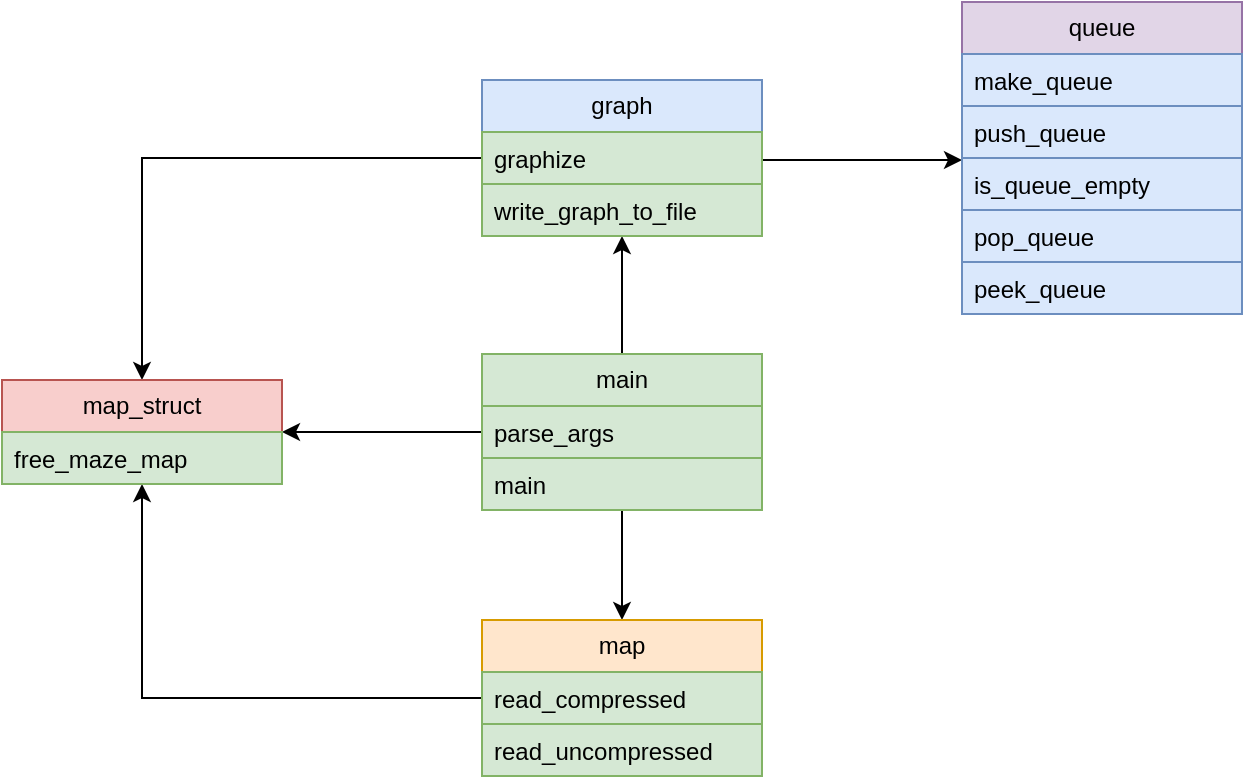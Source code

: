 <mxfile version="24.1.0" type="github">
  <diagram name="Page-1" id="SOo60Iqe1Zw0-eTCr6of">
    <mxGraphModel dx="880" dy="468" grid="1" gridSize="10" guides="1" tooltips="1" connect="1" arrows="1" fold="1" page="1" pageScale="1" pageWidth="850" pageHeight="1100" math="0" shadow="0">
      <root>
        <mxCell id="0" />
        <mxCell id="1" parent="0" />
        <mxCell id="Djxpt53asMNzdbof1tWZ-9" style="edgeStyle=orthogonalEdgeStyle;rounded=0;orthogonalLoop=1;jettySize=auto;html=1;" parent="1" source="Djxpt53asMNzdbof1tWZ-1" target="Djxpt53asMNzdbof1tWZ-5" edge="1">
          <mxGeometry relative="1" as="geometry" />
        </mxCell>
        <mxCell id="Djxpt53asMNzdbof1tWZ-14" style="edgeStyle=orthogonalEdgeStyle;rounded=0;orthogonalLoop=1;jettySize=auto;html=1;" parent="1" source="Djxpt53asMNzdbof1tWZ-1" target="Djxpt53asMNzdbof1tWZ-10" edge="1">
          <mxGeometry relative="1" as="geometry" />
        </mxCell>
        <mxCell id="3aC9BmxPm3PLezak_DUH-6" style="edgeStyle=orthogonalEdgeStyle;rounded=0;orthogonalLoop=1;jettySize=auto;html=1;" edge="1" parent="1" source="Djxpt53asMNzdbof1tWZ-1" target="3aC9BmxPm3PLezak_DUH-1">
          <mxGeometry relative="1" as="geometry" />
        </mxCell>
        <mxCell id="Djxpt53asMNzdbof1tWZ-1" value="main" style="swimlane;fontStyle=0;childLayout=stackLayout;horizontal=1;startSize=26;fillColor=#d5e8d4;horizontalStack=0;resizeParent=1;resizeParentMax=0;resizeLast=0;collapsible=1;marginBottom=0;whiteSpace=wrap;html=1;strokeColor=#82b366;" parent="1" vertex="1">
          <mxGeometry x="350" y="227" width="140" height="78" as="geometry" />
        </mxCell>
        <mxCell id="Djxpt53asMNzdbof1tWZ-32" value="parse_args" style="text;strokeColor=#82b366;fillColor=#d5e8d4;align=left;verticalAlign=top;spacingLeft=4;spacingRight=4;overflow=hidden;rotatable=0;points=[[0,0.5],[1,0.5]];portConstraint=eastwest;whiteSpace=wrap;html=1;" parent="Djxpt53asMNzdbof1tWZ-1" vertex="1">
          <mxGeometry y="26" width="140" height="26" as="geometry" />
        </mxCell>
        <mxCell id="Djxpt53asMNzdbof1tWZ-2" value="main" style="text;strokeColor=#82b366;fillColor=#d5e8d4;align=left;verticalAlign=top;spacingLeft=4;spacingRight=4;overflow=hidden;rotatable=0;points=[[0,0.5],[1,0.5]];portConstraint=eastwest;whiteSpace=wrap;html=1;" parent="Djxpt53asMNzdbof1tWZ-1" vertex="1">
          <mxGeometry y="52" width="140" height="26" as="geometry" />
        </mxCell>
        <mxCell id="3aC9BmxPm3PLezak_DUH-5" style="edgeStyle=orthogonalEdgeStyle;rounded=0;orthogonalLoop=1;jettySize=auto;html=1;" edge="1" parent="1" source="Djxpt53asMNzdbof1tWZ-5" target="3aC9BmxPm3PLezak_DUH-1">
          <mxGeometry relative="1" as="geometry" />
        </mxCell>
        <mxCell id="Djxpt53asMNzdbof1tWZ-5" value="map" style="swimlane;fontStyle=0;childLayout=stackLayout;horizontal=1;startSize=26;fillColor=#ffe6cc;horizontalStack=0;resizeParent=1;resizeParentMax=0;resizeLast=0;collapsible=1;marginBottom=0;whiteSpace=wrap;html=1;strokeColor=#d79b00;" parent="1" vertex="1">
          <mxGeometry x="350" y="360" width="140" height="78" as="geometry" />
        </mxCell>
        <mxCell id="rmn1G_Fwve4PyZVsrzP1-1" value="read_compressed&lt;div&gt;&lt;br&gt;&lt;/div&gt;" style="text;strokeColor=#82b366;fillColor=#d5e8d4;align=left;verticalAlign=top;spacingLeft=4;spacingRight=4;overflow=hidden;rotatable=0;points=[[0,0.5],[1,0.5]];portConstraint=eastwest;whiteSpace=wrap;html=1;" parent="Djxpt53asMNzdbof1tWZ-5" vertex="1">
          <mxGeometry y="26" width="140" height="26" as="geometry" />
        </mxCell>
        <mxCell id="Djxpt53asMNzdbof1tWZ-6" value="read_uncompressed" style="text;strokeColor=#82b366;fillColor=#d5e8d4;align=left;verticalAlign=top;spacingLeft=4;spacingRight=4;overflow=hidden;rotatable=0;points=[[0,0.5],[1,0.5]];portConstraint=eastwest;whiteSpace=wrap;html=1;" parent="Djxpt53asMNzdbof1tWZ-5" vertex="1">
          <mxGeometry y="52" width="140" height="26" as="geometry" />
        </mxCell>
        <mxCell id="Djxpt53asMNzdbof1tWZ-22" style="edgeStyle=orthogonalEdgeStyle;rounded=0;orthogonalLoop=1;jettySize=auto;html=1;" parent="1" source="Djxpt53asMNzdbof1tWZ-10" target="Djxpt53asMNzdbof1tWZ-16" edge="1">
          <mxGeometry relative="1" as="geometry">
            <Array as="points">
              <mxPoint x="550" y="130" />
              <mxPoint x="550" y="130" />
            </Array>
          </mxGeometry>
        </mxCell>
        <mxCell id="3aC9BmxPm3PLezak_DUH-7" style="edgeStyle=orthogonalEdgeStyle;rounded=0;orthogonalLoop=1;jettySize=auto;html=1;" edge="1" parent="1" source="Djxpt53asMNzdbof1tWZ-10" target="3aC9BmxPm3PLezak_DUH-1">
          <mxGeometry relative="1" as="geometry" />
        </mxCell>
        <mxCell id="Djxpt53asMNzdbof1tWZ-10" value="graph" style="swimlane;fontStyle=0;childLayout=stackLayout;horizontal=1;startSize=26;fillColor=#dae8fc;horizontalStack=0;resizeParent=1;resizeParentMax=0;resizeLast=0;collapsible=1;marginBottom=0;whiteSpace=wrap;html=1;strokeColor=#6c8ebf;" parent="1" vertex="1">
          <mxGeometry x="350" y="90" width="140" height="78" as="geometry" />
        </mxCell>
        <mxCell id="Djxpt53asMNzdbof1tWZ-12" value="graphize" style="text;strokeColor=#82b366;fillColor=#d5e8d4;align=left;verticalAlign=top;spacingLeft=4;spacingRight=4;overflow=hidden;rotatable=0;points=[[0,0.5],[1,0.5]];portConstraint=eastwest;whiteSpace=wrap;html=1;" parent="Djxpt53asMNzdbof1tWZ-10" vertex="1">
          <mxGeometry y="26" width="140" height="26" as="geometry" />
        </mxCell>
        <mxCell id="Djxpt53asMNzdbof1tWZ-7" value="write_graph_to_file" style="text;strokeColor=#82b366;fillColor=#d5e8d4;align=left;verticalAlign=top;spacingLeft=4;spacingRight=4;overflow=hidden;rotatable=0;points=[[0,0.5],[1,0.5]];portConstraint=eastwest;whiteSpace=wrap;html=1;" parent="Djxpt53asMNzdbof1tWZ-10" vertex="1">
          <mxGeometry y="52" width="140" height="26" as="geometry" />
        </mxCell>
        <mxCell id="Djxpt53asMNzdbof1tWZ-16" value="queue" style="swimlane;fontStyle=0;childLayout=stackLayout;horizontal=1;startSize=26;fillColor=#e1d5e7;horizontalStack=0;resizeParent=1;resizeParentMax=0;resizeLast=0;collapsible=1;marginBottom=0;whiteSpace=wrap;html=1;strokeColor=#9673a6;" parent="1" vertex="1">
          <mxGeometry x="590" y="51" width="140" height="156" as="geometry" />
        </mxCell>
        <mxCell id="Djxpt53asMNzdbof1tWZ-17" value="make_queue" style="text;strokeColor=#6c8ebf;fillColor=#dae8fc;align=left;verticalAlign=top;spacingLeft=4;spacingRight=4;overflow=hidden;rotatable=0;points=[[0,0.5],[1,0.5]];portConstraint=eastwest;whiteSpace=wrap;html=1;" parent="Djxpt53asMNzdbof1tWZ-16" vertex="1">
          <mxGeometry y="26" width="140" height="26" as="geometry" />
        </mxCell>
        <mxCell id="Djxpt53asMNzdbof1tWZ-18" value="push_queue" style="text;strokeColor=#6c8ebf;fillColor=#dae8fc;align=left;verticalAlign=top;spacingLeft=4;spacingRight=4;overflow=hidden;rotatable=0;points=[[0,0.5],[1,0.5]];portConstraint=eastwest;whiteSpace=wrap;html=1;" parent="Djxpt53asMNzdbof1tWZ-16" vertex="1">
          <mxGeometry y="52" width="140" height="26" as="geometry" />
        </mxCell>
        <mxCell id="Djxpt53asMNzdbof1tWZ-19" value="is_queue_empty" style="text;strokeColor=#6c8ebf;fillColor=#dae8fc;align=left;verticalAlign=top;spacingLeft=4;spacingRight=4;overflow=hidden;rotatable=0;points=[[0,0.5],[1,0.5]];portConstraint=eastwest;whiteSpace=wrap;html=1;" parent="Djxpt53asMNzdbof1tWZ-16" vertex="1">
          <mxGeometry y="78" width="140" height="26" as="geometry" />
        </mxCell>
        <mxCell id="Djxpt53asMNzdbof1tWZ-20" value="pop_queue" style="text;strokeColor=#6c8ebf;fillColor=#dae8fc;align=left;verticalAlign=top;spacingLeft=4;spacingRight=4;overflow=hidden;rotatable=0;points=[[0,0.5],[1,0.5]];portConstraint=eastwest;whiteSpace=wrap;html=1;" parent="Djxpt53asMNzdbof1tWZ-16" vertex="1">
          <mxGeometry y="104" width="140" height="26" as="geometry" />
        </mxCell>
        <mxCell id="Djxpt53asMNzdbof1tWZ-21" value="peek_queue" style="text;strokeColor=#6c8ebf;fillColor=#dae8fc;align=left;verticalAlign=top;spacingLeft=4;spacingRight=4;overflow=hidden;rotatable=0;points=[[0,0.5],[1,0.5]];portConstraint=eastwest;whiteSpace=wrap;html=1;" parent="Djxpt53asMNzdbof1tWZ-16" vertex="1">
          <mxGeometry y="130" width="140" height="26" as="geometry" />
        </mxCell>
        <mxCell id="3aC9BmxPm3PLezak_DUH-1" value="map_struct" style="swimlane;fontStyle=0;childLayout=stackLayout;horizontal=1;startSize=26;fillColor=#f8cecc;horizontalStack=0;resizeParent=1;resizeParentMax=0;resizeLast=0;collapsible=1;marginBottom=0;whiteSpace=wrap;html=1;strokeColor=#b85450;" vertex="1" parent="1">
          <mxGeometry x="110" y="240" width="140" height="52" as="geometry" />
        </mxCell>
        <mxCell id="3aC9BmxPm3PLezak_DUH-3" value="free_maze_map" style="text;strokeColor=#82b366;fillColor=#d5e8d4;align=left;verticalAlign=top;spacingLeft=4;spacingRight=4;overflow=hidden;rotatable=0;points=[[0,0.5],[1,0.5]];portConstraint=eastwest;whiteSpace=wrap;html=1;" vertex="1" parent="3aC9BmxPm3PLezak_DUH-1">
          <mxGeometry y="26" width="140" height="26" as="geometry" />
        </mxCell>
      </root>
    </mxGraphModel>
  </diagram>
</mxfile>
